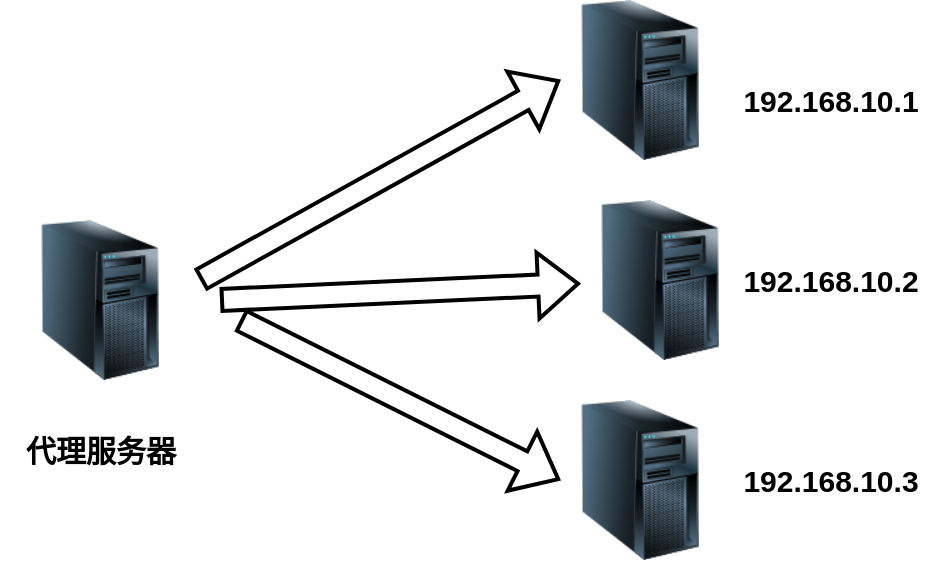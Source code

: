 <mxfile version="20.3.0" type="device"><diagram id="lblQHPFTpmovAdYzDmx8" name="第 1 页"><mxGraphModel dx="1038" dy="649" grid="1" gridSize="10" guides="1" tooltips="1" connect="1" arrows="1" fold="1" page="1" pageScale="1" pageWidth="827" pageHeight="1169" math="0" shadow="0"><root><mxCell id="0"/><mxCell id="1" parent="0"/><mxCell id="gkh73_zWC6bwRU-B9yH_-16" value="" style="image;html=1;image=img/lib/clip_art/computers/Server_Tower_128x128.png;fontSize=15;fillColor=none;" vertex="1" parent="1"><mxGeometry x="320" y="240" width="80" height="80" as="geometry"/></mxCell><mxCell id="gkh73_zWC6bwRU-B9yH_-18" value="" style="image;html=1;image=img/lib/clip_art/computers/Server_Tower_128x128.png;fontSize=15;fillColor=none;" vertex="1" parent="1"><mxGeometry x="590" y="130" width="80" height="80" as="geometry"/></mxCell><mxCell id="gkh73_zWC6bwRU-B9yH_-19" value="" style="image;html=1;image=img/lib/clip_art/computers/Server_Tower_128x128.png;fontSize=15;fillColor=none;" vertex="1" parent="1"><mxGeometry x="600" y="230" width="80" height="80" as="geometry"/></mxCell><mxCell id="gkh73_zWC6bwRU-B9yH_-20" value="" style="image;html=1;image=img/lib/clip_art/computers/Server_Tower_128x128.png;fontSize=15;fillColor=none;" vertex="1" parent="1"><mxGeometry x="590" y="330" width="80" height="80" as="geometry"/></mxCell><mxCell id="gkh73_zWC6bwRU-B9yH_-21" value="" style="shape=flexArrow;endArrow=classic;html=1;rounded=0;strokeWidth=2;fontSize=15;entryX=0;entryY=0.5;entryDx=0;entryDy=0;" edge="1" parent="1" target="gkh73_zWC6bwRU-B9yH_-18"><mxGeometry width="50" height="50" relative="1" as="geometry"><mxPoint x="410" y="270" as="sourcePoint"/><mxPoint x="460" y="220" as="targetPoint"/></mxGeometry></mxCell><mxCell id="gkh73_zWC6bwRU-B9yH_-22" value="" style="shape=flexArrow;endArrow=classic;html=1;rounded=0;strokeWidth=2;fontSize=15;" edge="1" parent="1" target="gkh73_zWC6bwRU-B9yH_-19"><mxGeometry width="50" height="50" relative="1" as="geometry"><mxPoint x="420" y="280" as="sourcePoint"/><mxPoint x="600" y="180" as="targetPoint"/></mxGeometry></mxCell><mxCell id="gkh73_zWC6bwRU-B9yH_-23" value="" style="shape=flexArrow;endArrow=classic;html=1;rounded=0;strokeWidth=2;fontSize=15;entryX=0;entryY=0.5;entryDx=0;entryDy=0;" edge="1" parent="1" target="gkh73_zWC6bwRU-B9yH_-20"><mxGeometry width="50" height="50" relative="1" as="geometry"><mxPoint x="430" y="290" as="sourcePoint"/><mxPoint x="610" y="281.818" as="targetPoint"/></mxGeometry></mxCell><mxCell id="gkh73_zWC6bwRU-B9yH_-24" value="代理服务器" style="text;html=1;align=center;verticalAlign=middle;resizable=0;points=[];autosize=1;strokeColor=none;fillColor=none;fontSize=15;fontStyle=1" vertex="1" parent="1"><mxGeometry x="310" y="340" width="100" height="30" as="geometry"/></mxCell><mxCell id="gkh73_zWC6bwRU-B9yH_-25" value="192.168.10.1" style="text;html=1;align=center;verticalAlign=middle;resizable=0;points=[];autosize=1;strokeColor=none;fillColor=none;fontSize=15;fontStyle=1" vertex="1" parent="1"><mxGeometry x="670" y="165" width="110" height="30" as="geometry"/></mxCell><mxCell id="gkh73_zWC6bwRU-B9yH_-26" value="192.168.10.2" style="text;html=1;align=center;verticalAlign=middle;resizable=0;points=[];autosize=1;strokeColor=none;fillColor=none;fontSize=15;fontStyle=1" vertex="1" parent="1"><mxGeometry x="670" y="255" width="110" height="30" as="geometry"/></mxCell><mxCell id="gkh73_zWC6bwRU-B9yH_-27" value="192.168.10.3" style="text;html=1;align=center;verticalAlign=middle;resizable=0;points=[];autosize=1;strokeColor=none;fillColor=none;fontSize=15;fontStyle=1" vertex="1" parent="1"><mxGeometry x="670" y="355" width="110" height="30" as="geometry"/></mxCell></root></mxGraphModel></diagram></mxfile>